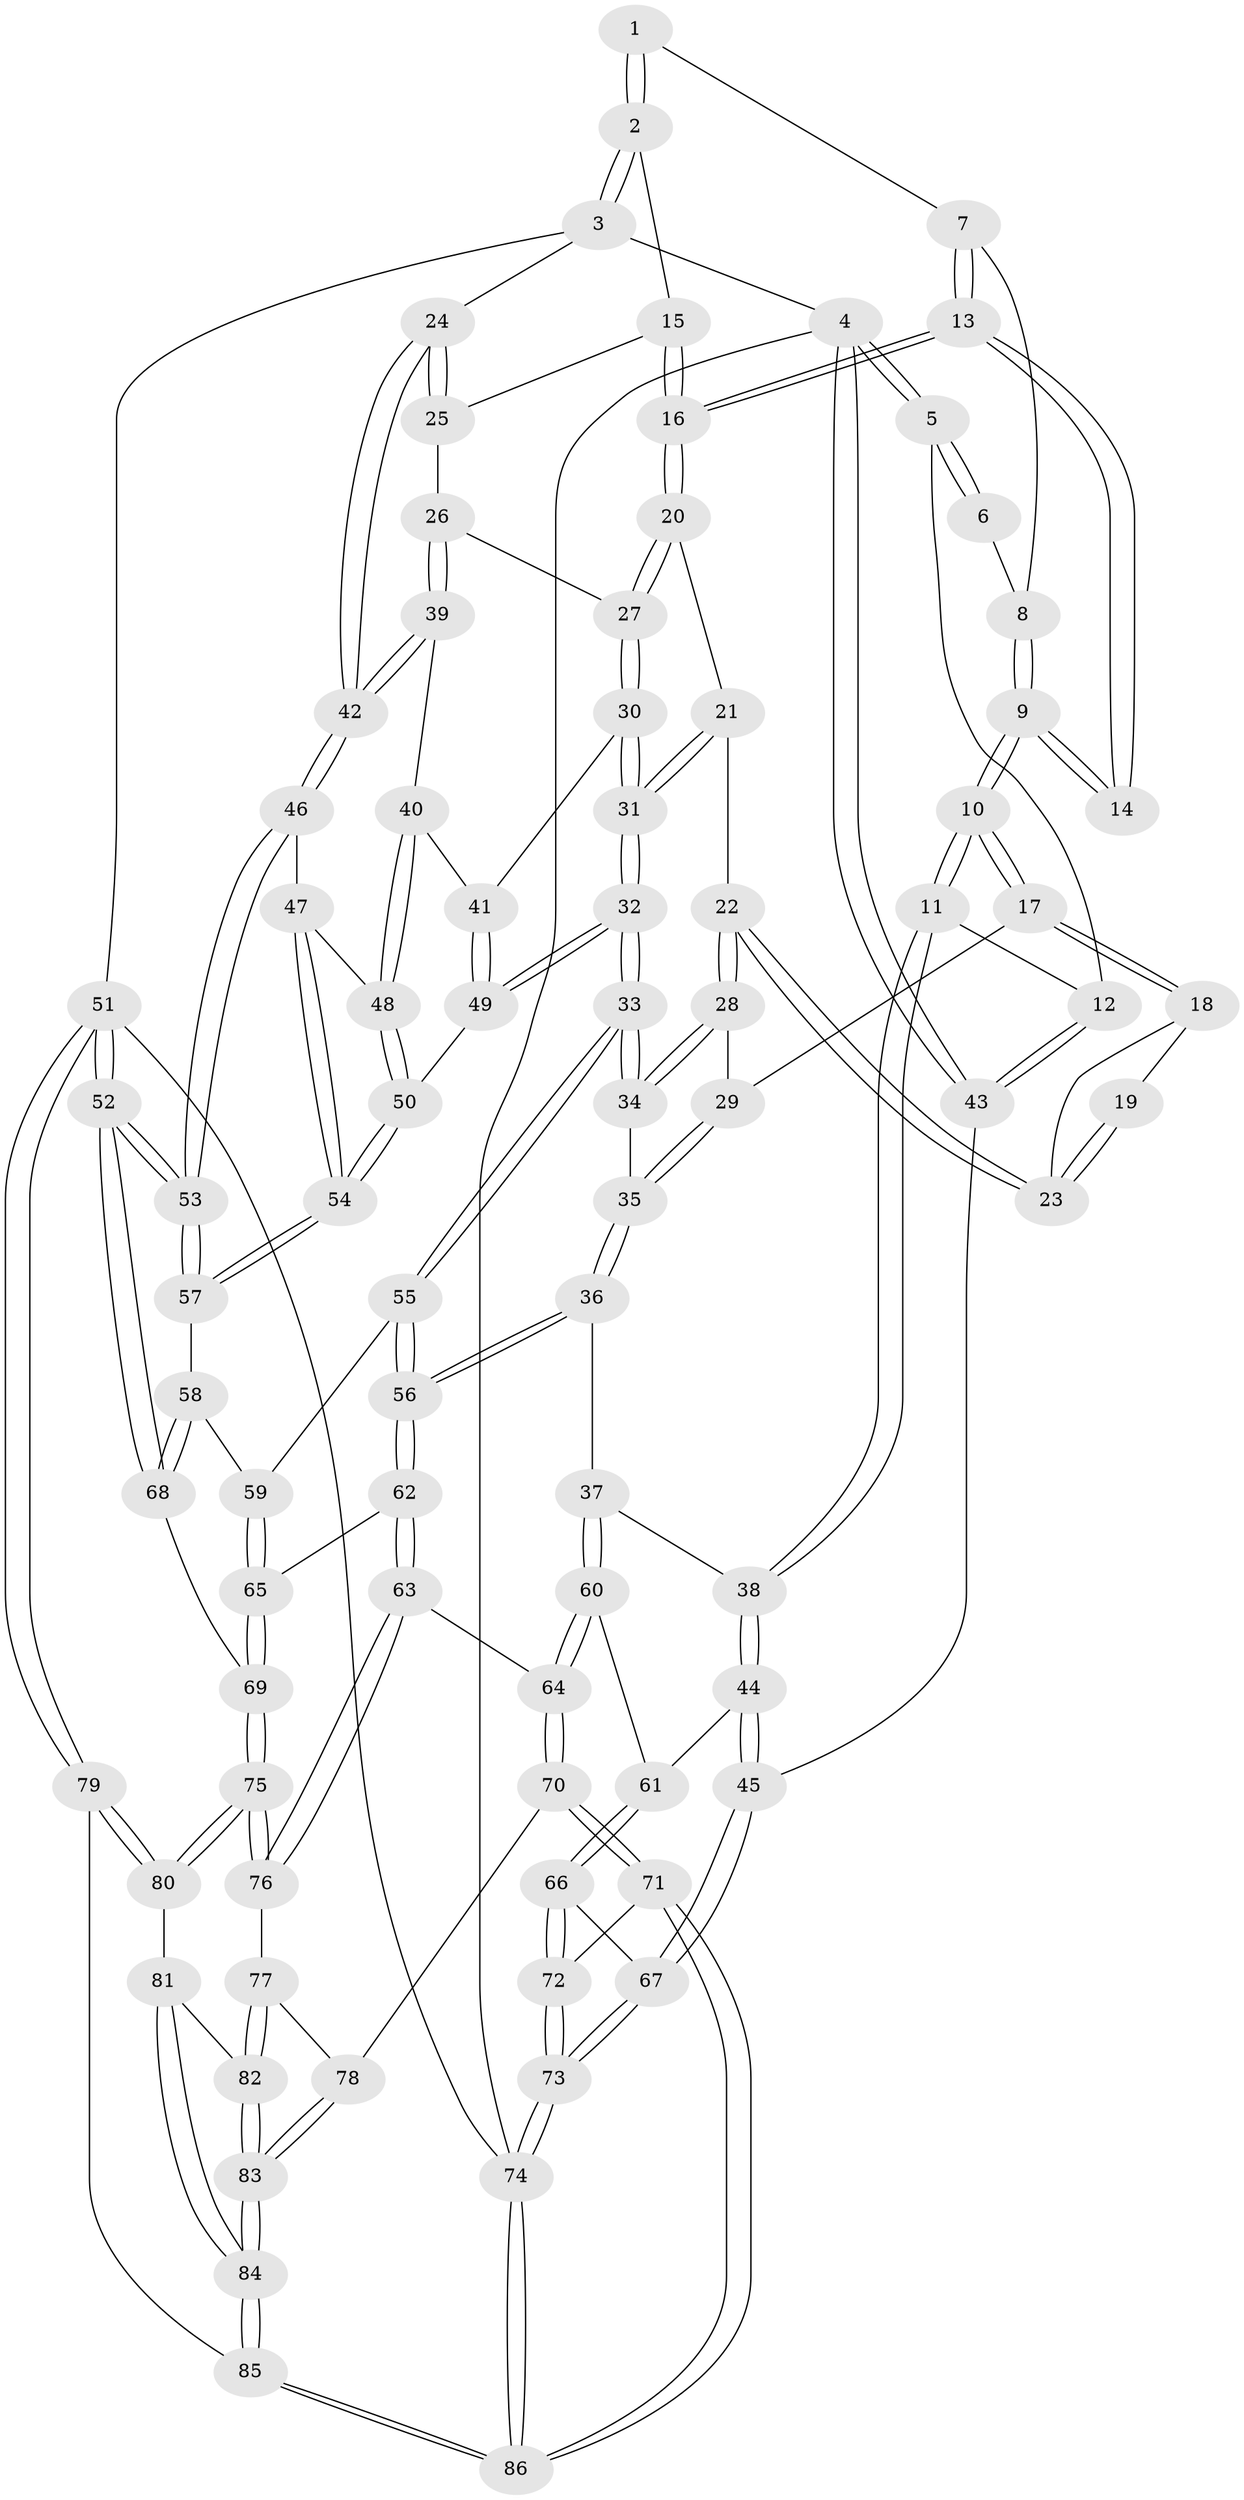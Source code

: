 // Generated by graph-tools (version 1.1) at 2025/11/02/27/25 16:11:55]
// undirected, 86 vertices, 212 edges
graph export_dot {
graph [start="1"]
  node [color=gray90,style=filled];
  1 [pos="+0.736096309156307+0"];
  2 [pos="+1+0"];
  3 [pos="+1+0"];
  4 [pos="+0+0"];
  5 [pos="+0+0"];
  6 [pos="+0.29850494081405066+0"];
  7 [pos="+0.6684411878629359+0.07159391038982957"];
  8 [pos="+0.3374888226515788+0"];
  9 [pos="+0.33980732723344287+0.030091616109275045"];
  10 [pos="+0.30383035441129325+0.22964006647093144"];
  11 [pos="+0.2736125086224534+0.2594057013147815"];
  12 [pos="+0.24400741438778525+0.24966859894087953"];
  13 [pos="+0.6660513290376628+0.09442965273280907"];
  14 [pos="+0.5589564197954459+0.12727012382361788"];
  15 [pos="+0.793265444602804+0.15839820626615803"];
  16 [pos="+0.7075920802801777+0.18432320086850623"];
  17 [pos="+0.32388889826366607+0.23401298584063274"];
  18 [pos="+0.43407255203825984+0.2278393339261063"];
  19 [pos="+0.5368876499609448+0.16526611466131164"];
  20 [pos="+0.7060102653729275+0.22401274352230863"];
  21 [pos="+0.6500613636744356+0.2783374929309583"];
  22 [pos="+0.5992183693984342+0.2941034238457708"];
  23 [pos="+0.5753054531126953+0.27671796994215353"];
  24 [pos="+1+0"];
  25 [pos="+0.939777597330476+0.18692303213543182"];
  26 [pos="+0.8537406007625503+0.31825265194903046"];
  27 [pos="+0.8255135034292809+0.3141130415939562"];
  28 [pos="+0.572497214697451+0.33322383306394276"];
  29 [pos="+0.4504047888408482+0.32471333269301766"];
  30 [pos="+0.7468172915398924+0.41901133965299286"];
  31 [pos="+0.7063876018559115+0.45760429486184095"];
  32 [pos="+0.6902802842977278+0.5121814256940947"];
  33 [pos="+0.6682902627109711+0.5295031829384711"];
  34 [pos="+0.5408734771885253+0.47215820803876096"];
  35 [pos="+0.5121823589051685+0.4773930969782405"];
  36 [pos="+0.47182003621360663+0.495611629307336"];
  37 [pos="+0.369777951948464+0.5013832004782012"];
  38 [pos="+0.25301256534504163+0.3986279623825046"];
  39 [pos="+0.8945191346139447+0.3636360032171885"];
  40 [pos="+0.8943930491865735+0.3656586866481147"];
  41 [pos="+0.8725267382185826+0.4415715429026097"];
  42 [pos="+1+0.33493799343837455"];
  43 [pos="+0+0.14860572860322485"];
  44 [pos="+0.1030600701370976+0.5014300829861142"];
  45 [pos="+0+0.5524923750968211"];
  46 [pos="+1+0.43118161045590575"];
  47 [pos="+1+0.4675289136963635"];
  48 [pos="+0.9758372142819106+0.471437552703427"];
  49 [pos="+0.8625536641162288+0.5230864105094121"];
  50 [pos="+0.8775276180138458+0.5378866146837128"];
  51 [pos="+1+1"];
  52 [pos="+1+1"];
  53 [pos="+1+0.8390670134038677"];
  54 [pos="+0.9024134664496015+0.590333363802753"];
  55 [pos="+0.6679249605838558+0.564513050274473"];
  56 [pos="+0.519799555687765+0.7082270201957477"];
  57 [pos="+0.9059199550714918+0.6010945716702689"];
  58 [pos="+0.7936834949632519+0.6827622144227812"];
  59 [pos="+0.7154907833204341+0.646597297687468"];
  60 [pos="+0.3468776999142859+0.669263190864625"];
  61 [pos="+0.2527312780789905+0.6662522936718227"];
  62 [pos="+0.5127079607195104+0.7243839152578958"];
  63 [pos="+0.5016366371331404+0.7340356578260351"];
  64 [pos="+0.3778092447444061+0.7169747866416679"];
  65 [pos="+0.664676963818941+0.7526927788210894"];
  66 [pos="+0.16600839728285477+0.75064640051624"];
  67 [pos="+0+0.613869064119774"];
  68 [pos="+0.8164828894468099+0.780017716607257"];
  69 [pos="+0.6924469229084589+0.809540067496474"];
  70 [pos="+0.3098900277889254+0.844004320535626"];
  71 [pos="+0.2358318583688532+0.8671137374073759"];
  72 [pos="+0.20024332850498522+0.8357113762794626"];
  73 [pos="+0+0.9315878420099989"];
  74 [pos="+0+1"];
  75 [pos="+0.6583112003745405+0.8957765304568122"];
  76 [pos="+0.5089581691052986+0.7694315001916919"];
  77 [pos="+0.48229482009712243+0.8786111596134873"];
  78 [pos="+0.3344299057378925+0.8651303195647494"];
  79 [pos="+0.7627523584210281+1"];
  80 [pos="+0.6642263176558675+0.9841057942844494"];
  81 [pos="+0.49365013037189914+0.9062825406363354"];
  82 [pos="+0.48831511394350874+0.898447300909892"];
  83 [pos="+0.3777352455282606+0.9529263141550004"];
  84 [pos="+0.3936459146180709+1"];
  85 [pos="+0.3842998827307714+1"];
  86 [pos="+0.08690533704083002+1"];
  1 -- 2;
  1 -- 2;
  1 -- 7;
  2 -- 3;
  2 -- 3;
  2 -- 15;
  3 -- 4;
  3 -- 24;
  3 -- 51;
  4 -- 5;
  4 -- 5;
  4 -- 43;
  4 -- 43;
  4 -- 74;
  5 -- 6;
  5 -- 6;
  5 -- 12;
  6 -- 8;
  7 -- 8;
  7 -- 13;
  7 -- 13;
  8 -- 9;
  8 -- 9;
  9 -- 10;
  9 -- 10;
  9 -- 14;
  9 -- 14;
  10 -- 11;
  10 -- 11;
  10 -- 17;
  10 -- 17;
  11 -- 12;
  11 -- 38;
  11 -- 38;
  12 -- 43;
  12 -- 43;
  13 -- 14;
  13 -- 14;
  13 -- 16;
  13 -- 16;
  15 -- 16;
  15 -- 16;
  15 -- 25;
  16 -- 20;
  16 -- 20;
  17 -- 18;
  17 -- 18;
  17 -- 29;
  18 -- 19;
  18 -- 23;
  19 -- 23;
  19 -- 23;
  20 -- 21;
  20 -- 27;
  20 -- 27;
  21 -- 22;
  21 -- 31;
  21 -- 31;
  22 -- 23;
  22 -- 23;
  22 -- 28;
  22 -- 28;
  24 -- 25;
  24 -- 25;
  24 -- 42;
  24 -- 42;
  25 -- 26;
  26 -- 27;
  26 -- 39;
  26 -- 39;
  27 -- 30;
  27 -- 30;
  28 -- 29;
  28 -- 34;
  28 -- 34;
  29 -- 35;
  29 -- 35;
  30 -- 31;
  30 -- 31;
  30 -- 41;
  31 -- 32;
  31 -- 32;
  32 -- 33;
  32 -- 33;
  32 -- 49;
  32 -- 49;
  33 -- 34;
  33 -- 34;
  33 -- 55;
  33 -- 55;
  34 -- 35;
  35 -- 36;
  35 -- 36;
  36 -- 37;
  36 -- 56;
  36 -- 56;
  37 -- 38;
  37 -- 60;
  37 -- 60;
  38 -- 44;
  38 -- 44;
  39 -- 40;
  39 -- 42;
  39 -- 42;
  40 -- 41;
  40 -- 48;
  40 -- 48;
  41 -- 49;
  41 -- 49;
  42 -- 46;
  42 -- 46;
  43 -- 45;
  44 -- 45;
  44 -- 45;
  44 -- 61;
  45 -- 67;
  45 -- 67;
  46 -- 47;
  46 -- 53;
  46 -- 53;
  47 -- 48;
  47 -- 54;
  47 -- 54;
  48 -- 50;
  48 -- 50;
  49 -- 50;
  50 -- 54;
  50 -- 54;
  51 -- 52;
  51 -- 52;
  51 -- 79;
  51 -- 79;
  51 -- 74;
  52 -- 53;
  52 -- 53;
  52 -- 68;
  52 -- 68;
  53 -- 57;
  53 -- 57;
  54 -- 57;
  54 -- 57;
  55 -- 56;
  55 -- 56;
  55 -- 59;
  56 -- 62;
  56 -- 62;
  57 -- 58;
  58 -- 59;
  58 -- 68;
  58 -- 68;
  59 -- 65;
  59 -- 65;
  60 -- 61;
  60 -- 64;
  60 -- 64;
  61 -- 66;
  61 -- 66;
  62 -- 63;
  62 -- 63;
  62 -- 65;
  63 -- 64;
  63 -- 76;
  63 -- 76;
  64 -- 70;
  64 -- 70;
  65 -- 69;
  65 -- 69;
  66 -- 67;
  66 -- 72;
  66 -- 72;
  67 -- 73;
  67 -- 73;
  68 -- 69;
  69 -- 75;
  69 -- 75;
  70 -- 71;
  70 -- 71;
  70 -- 78;
  71 -- 72;
  71 -- 86;
  71 -- 86;
  72 -- 73;
  72 -- 73;
  73 -- 74;
  73 -- 74;
  74 -- 86;
  74 -- 86;
  75 -- 76;
  75 -- 76;
  75 -- 80;
  75 -- 80;
  76 -- 77;
  77 -- 78;
  77 -- 82;
  77 -- 82;
  78 -- 83;
  78 -- 83;
  79 -- 80;
  79 -- 80;
  79 -- 85;
  80 -- 81;
  81 -- 82;
  81 -- 84;
  81 -- 84;
  82 -- 83;
  82 -- 83;
  83 -- 84;
  83 -- 84;
  84 -- 85;
  84 -- 85;
  85 -- 86;
  85 -- 86;
}
